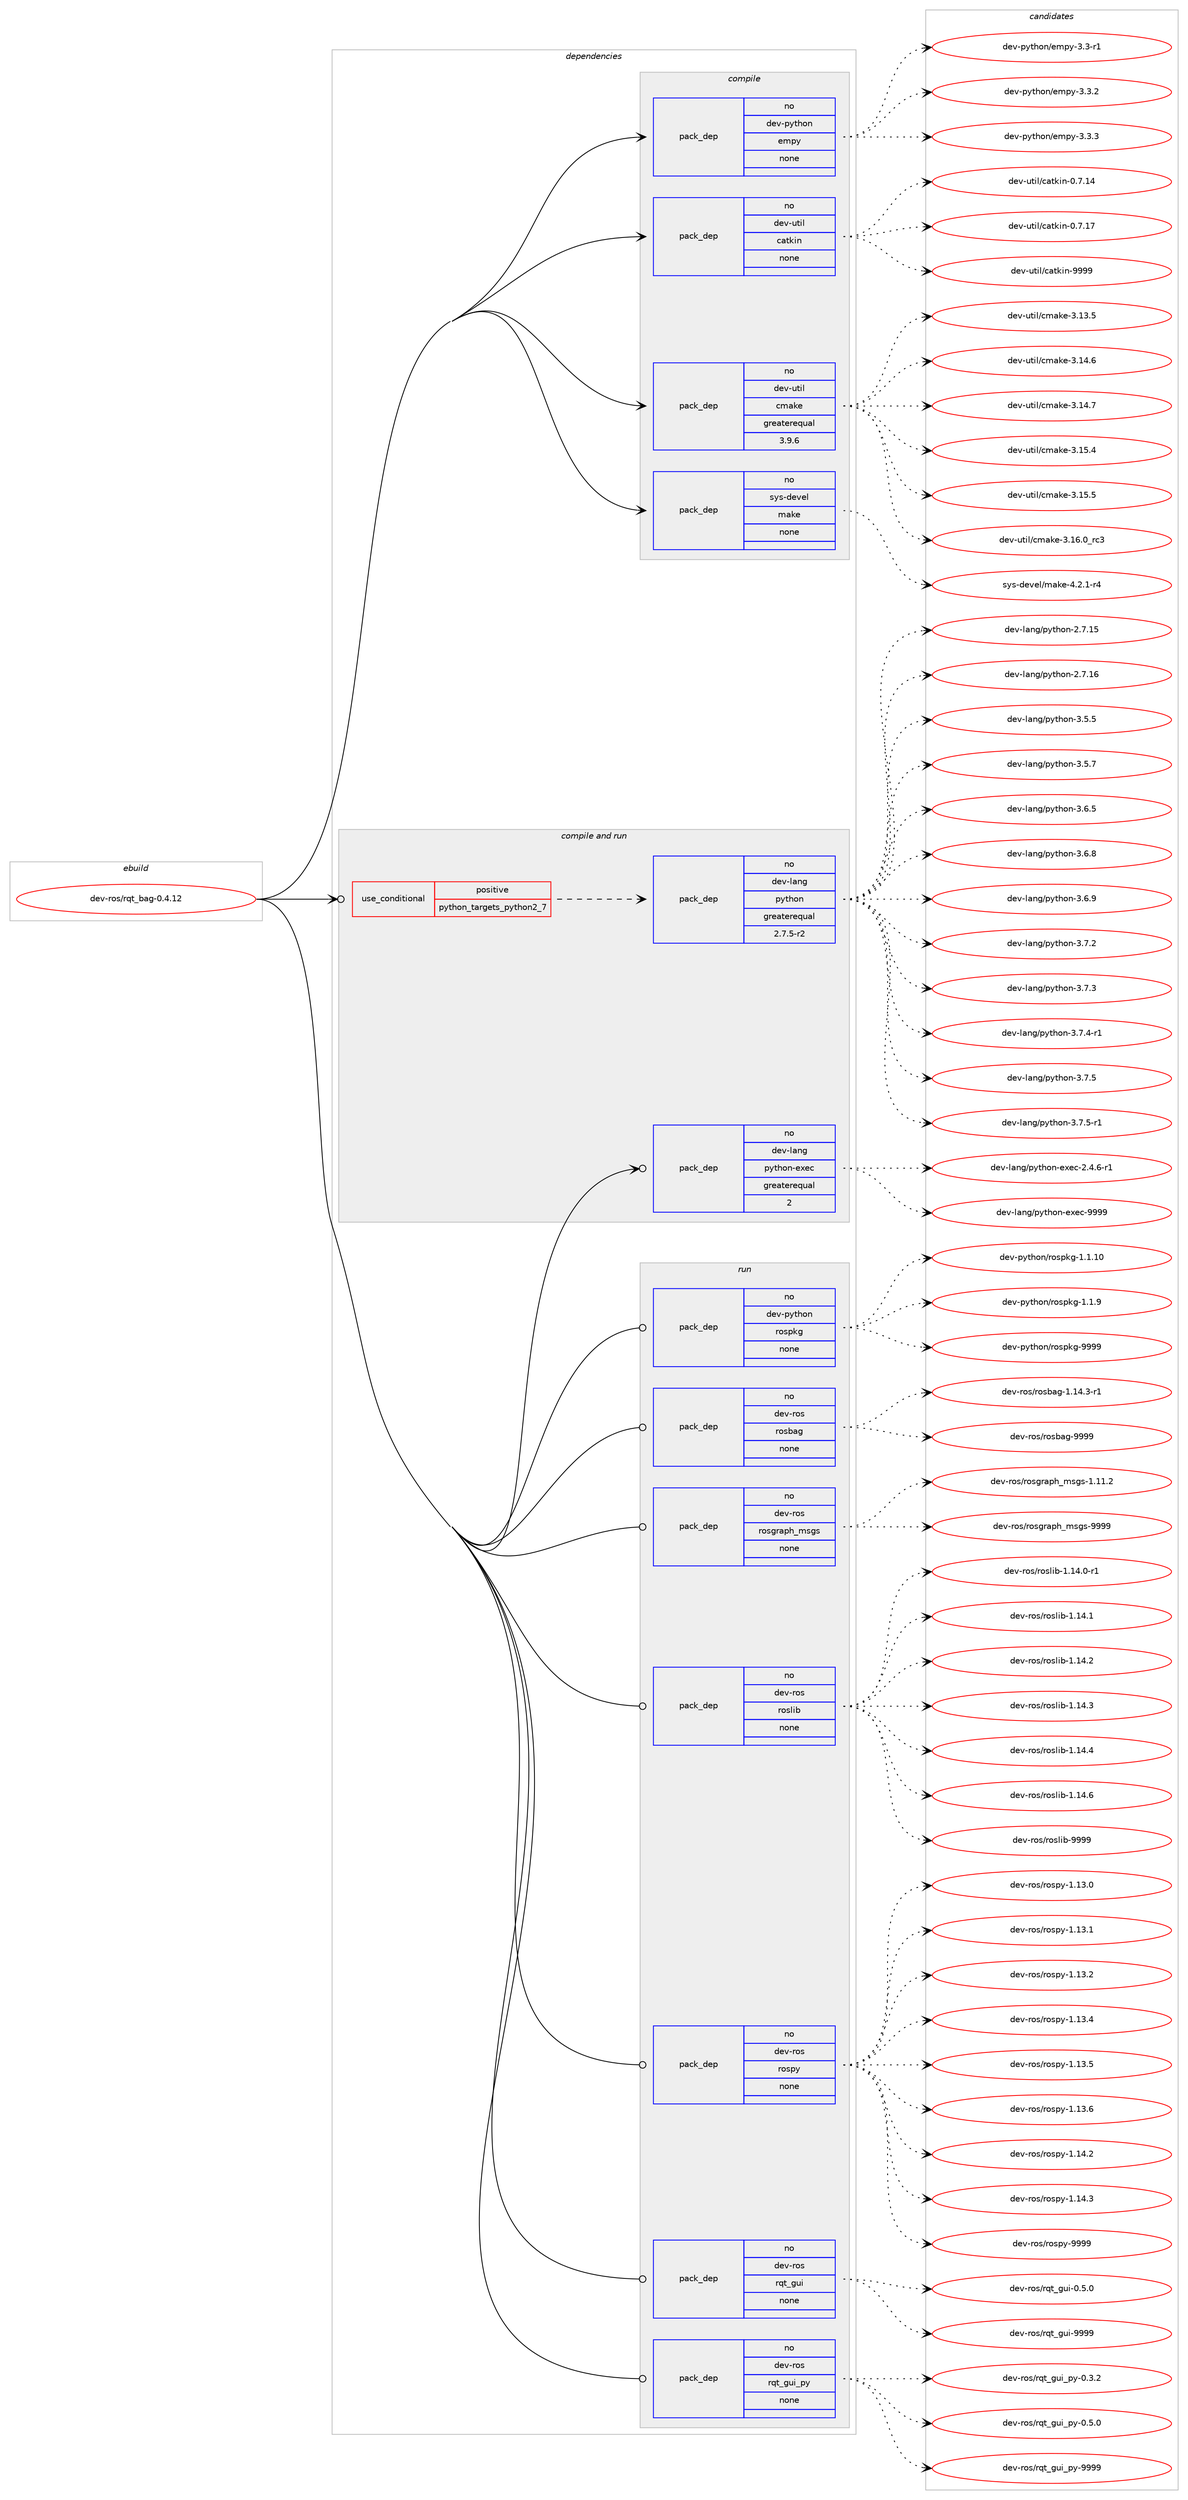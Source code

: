 digraph prolog {

# *************
# Graph options
# *************

newrank=true;
concentrate=true;
compound=true;
graph [rankdir=LR,fontname=Helvetica,fontsize=10,ranksep=1.5];#, ranksep=2.5, nodesep=0.2];
edge  [arrowhead=vee];
node  [fontname=Helvetica,fontsize=10];

# **********
# The ebuild
# **********

subgraph cluster_leftcol {
color=gray;
rank=same;
label=<<i>ebuild</i>>;
id [label="dev-ros/rqt_bag-0.4.12", color=red, width=4, href="../dev-ros/rqt_bag-0.4.12.svg"];
}

# ****************
# The dependencies
# ****************

subgraph cluster_midcol {
color=gray;
label=<<i>dependencies</i>>;
subgraph cluster_compile {
fillcolor="#eeeeee";
style=filled;
label=<<i>compile</i>>;
subgraph pack497989 {
dependency665139 [label=<<TABLE BORDER="0" CELLBORDER="1" CELLSPACING="0" CELLPADDING="4" WIDTH="220"><TR><TD ROWSPAN="6" CELLPADDING="30">pack_dep</TD></TR><TR><TD WIDTH="110">no</TD></TR><TR><TD>dev-python</TD></TR><TR><TD>empy</TD></TR><TR><TD>none</TD></TR><TR><TD></TD></TR></TABLE>>, shape=none, color=blue];
}
id:e -> dependency665139:w [weight=20,style="solid",arrowhead="vee"];
subgraph pack497990 {
dependency665140 [label=<<TABLE BORDER="0" CELLBORDER="1" CELLSPACING="0" CELLPADDING="4" WIDTH="220"><TR><TD ROWSPAN="6" CELLPADDING="30">pack_dep</TD></TR><TR><TD WIDTH="110">no</TD></TR><TR><TD>dev-util</TD></TR><TR><TD>catkin</TD></TR><TR><TD>none</TD></TR><TR><TD></TD></TR></TABLE>>, shape=none, color=blue];
}
id:e -> dependency665140:w [weight=20,style="solid",arrowhead="vee"];
subgraph pack497991 {
dependency665141 [label=<<TABLE BORDER="0" CELLBORDER="1" CELLSPACING="0" CELLPADDING="4" WIDTH="220"><TR><TD ROWSPAN="6" CELLPADDING="30">pack_dep</TD></TR><TR><TD WIDTH="110">no</TD></TR><TR><TD>dev-util</TD></TR><TR><TD>cmake</TD></TR><TR><TD>greaterequal</TD></TR><TR><TD>3.9.6</TD></TR></TABLE>>, shape=none, color=blue];
}
id:e -> dependency665141:w [weight=20,style="solid",arrowhead="vee"];
subgraph pack497992 {
dependency665142 [label=<<TABLE BORDER="0" CELLBORDER="1" CELLSPACING="0" CELLPADDING="4" WIDTH="220"><TR><TD ROWSPAN="6" CELLPADDING="30">pack_dep</TD></TR><TR><TD WIDTH="110">no</TD></TR><TR><TD>sys-devel</TD></TR><TR><TD>make</TD></TR><TR><TD>none</TD></TR><TR><TD></TD></TR></TABLE>>, shape=none, color=blue];
}
id:e -> dependency665142:w [weight=20,style="solid",arrowhead="vee"];
}
subgraph cluster_compileandrun {
fillcolor="#eeeeee";
style=filled;
label=<<i>compile and run</i>>;
subgraph cond155244 {
dependency665143 [label=<<TABLE BORDER="0" CELLBORDER="1" CELLSPACING="0" CELLPADDING="4"><TR><TD ROWSPAN="3" CELLPADDING="10">use_conditional</TD></TR><TR><TD>positive</TD></TR><TR><TD>python_targets_python2_7</TD></TR></TABLE>>, shape=none, color=red];
subgraph pack497993 {
dependency665144 [label=<<TABLE BORDER="0" CELLBORDER="1" CELLSPACING="0" CELLPADDING="4" WIDTH="220"><TR><TD ROWSPAN="6" CELLPADDING="30">pack_dep</TD></TR><TR><TD WIDTH="110">no</TD></TR><TR><TD>dev-lang</TD></TR><TR><TD>python</TD></TR><TR><TD>greaterequal</TD></TR><TR><TD>2.7.5-r2</TD></TR></TABLE>>, shape=none, color=blue];
}
dependency665143:e -> dependency665144:w [weight=20,style="dashed",arrowhead="vee"];
}
id:e -> dependency665143:w [weight=20,style="solid",arrowhead="odotvee"];
subgraph pack497994 {
dependency665145 [label=<<TABLE BORDER="0" CELLBORDER="1" CELLSPACING="0" CELLPADDING="4" WIDTH="220"><TR><TD ROWSPAN="6" CELLPADDING="30">pack_dep</TD></TR><TR><TD WIDTH="110">no</TD></TR><TR><TD>dev-lang</TD></TR><TR><TD>python-exec</TD></TR><TR><TD>greaterequal</TD></TR><TR><TD>2</TD></TR></TABLE>>, shape=none, color=blue];
}
id:e -> dependency665145:w [weight=20,style="solid",arrowhead="odotvee"];
}
subgraph cluster_run {
fillcolor="#eeeeee";
style=filled;
label=<<i>run</i>>;
subgraph pack497995 {
dependency665146 [label=<<TABLE BORDER="0" CELLBORDER="1" CELLSPACING="0" CELLPADDING="4" WIDTH="220"><TR><TD ROWSPAN="6" CELLPADDING="30">pack_dep</TD></TR><TR><TD WIDTH="110">no</TD></TR><TR><TD>dev-python</TD></TR><TR><TD>rospkg</TD></TR><TR><TD>none</TD></TR><TR><TD></TD></TR></TABLE>>, shape=none, color=blue];
}
id:e -> dependency665146:w [weight=20,style="solid",arrowhead="odot"];
subgraph pack497996 {
dependency665147 [label=<<TABLE BORDER="0" CELLBORDER="1" CELLSPACING="0" CELLPADDING="4" WIDTH="220"><TR><TD ROWSPAN="6" CELLPADDING="30">pack_dep</TD></TR><TR><TD WIDTH="110">no</TD></TR><TR><TD>dev-ros</TD></TR><TR><TD>rosbag</TD></TR><TR><TD>none</TD></TR><TR><TD></TD></TR></TABLE>>, shape=none, color=blue];
}
id:e -> dependency665147:w [weight=20,style="solid",arrowhead="odot"];
subgraph pack497997 {
dependency665148 [label=<<TABLE BORDER="0" CELLBORDER="1" CELLSPACING="0" CELLPADDING="4" WIDTH="220"><TR><TD ROWSPAN="6" CELLPADDING="30">pack_dep</TD></TR><TR><TD WIDTH="110">no</TD></TR><TR><TD>dev-ros</TD></TR><TR><TD>rosgraph_msgs</TD></TR><TR><TD>none</TD></TR><TR><TD></TD></TR></TABLE>>, shape=none, color=blue];
}
id:e -> dependency665148:w [weight=20,style="solid",arrowhead="odot"];
subgraph pack497998 {
dependency665149 [label=<<TABLE BORDER="0" CELLBORDER="1" CELLSPACING="0" CELLPADDING="4" WIDTH="220"><TR><TD ROWSPAN="6" CELLPADDING="30">pack_dep</TD></TR><TR><TD WIDTH="110">no</TD></TR><TR><TD>dev-ros</TD></TR><TR><TD>roslib</TD></TR><TR><TD>none</TD></TR><TR><TD></TD></TR></TABLE>>, shape=none, color=blue];
}
id:e -> dependency665149:w [weight=20,style="solid",arrowhead="odot"];
subgraph pack497999 {
dependency665150 [label=<<TABLE BORDER="0" CELLBORDER="1" CELLSPACING="0" CELLPADDING="4" WIDTH="220"><TR><TD ROWSPAN="6" CELLPADDING="30">pack_dep</TD></TR><TR><TD WIDTH="110">no</TD></TR><TR><TD>dev-ros</TD></TR><TR><TD>rospy</TD></TR><TR><TD>none</TD></TR><TR><TD></TD></TR></TABLE>>, shape=none, color=blue];
}
id:e -> dependency665150:w [weight=20,style="solid",arrowhead="odot"];
subgraph pack498000 {
dependency665151 [label=<<TABLE BORDER="0" CELLBORDER="1" CELLSPACING="0" CELLPADDING="4" WIDTH="220"><TR><TD ROWSPAN="6" CELLPADDING="30">pack_dep</TD></TR><TR><TD WIDTH="110">no</TD></TR><TR><TD>dev-ros</TD></TR><TR><TD>rqt_gui</TD></TR><TR><TD>none</TD></TR><TR><TD></TD></TR></TABLE>>, shape=none, color=blue];
}
id:e -> dependency665151:w [weight=20,style="solid",arrowhead="odot"];
subgraph pack498001 {
dependency665152 [label=<<TABLE BORDER="0" CELLBORDER="1" CELLSPACING="0" CELLPADDING="4" WIDTH="220"><TR><TD ROWSPAN="6" CELLPADDING="30">pack_dep</TD></TR><TR><TD WIDTH="110">no</TD></TR><TR><TD>dev-ros</TD></TR><TR><TD>rqt_gui_py</TD></TR><TR><TD>none</TD></TR><TR><TD></TD></TR></TABLE>>, shape=none, color=blue];
}
id:e -> dependency665152:w [weight=20,style="solid",arrowhead="odot"];
}
}

# **************
# The candidates
# **************

subgraph cluster_choices {
rank=same;
color=gray;
label=<<i>candidates</i>>;

subgraph choice497989 {
color=black;
nodesep=1;
choice1001011184511212111610411111047101109112121455146514511449 [label="dev-python/empy-3.3-r1", color=red, width=4,href="../dev-python/empy-3.3-r1.svg"];
choice1001011184511212111610411111047101109112121455146514650 [label="dev-python/empy-3.3.2", color=red, width=4,href="../dev-python/empy-3.3.2.svg"];
choice1001011184511212111610411111047101109112121455146514651 [label="dev-python/empy-3.3.3", color=red, width=4,href="../dev-python/empy-3.3.3.svg"];
dependency665139:e -> choice1001011184511212111610411111047101109112121455146514511449:w [style=dotted,weight="100"];
dependency665139:e -> choice1001011184511212111610411111047101109112121455146514650:w [style=dotted,weight="100"];
dependency665139:e -> choice1001011184511212111610411111047101109112121455146514651:w [style=dotted,weight="100"];
}
subgraph choice497990 {
color=black;
nodesep=1;
choice1001011184511711610510847999711610710511045484655464952 [label="dev-util/catkin-0.7.14", color=red, width=4,href="../dev-util/catkin-0.7.14.svg"];
choice1001011184511711610510847999711610710511045484655464955 [label="dev-util/catkin-0.7.17", color=red, width=4,href="../dev-util/catkin-0.7.17.svg"];
choice100101118451171161051084799971161071051104557575757 [label="dev-util/catkin-9999", color=red, width=4,href="../dev-util/catkin-9999.svg"];
dependency665140:e -> choice1001011184511711610510847999711610710511045484655464952:w [style=dotted,weight="100"];
dependency665140:e -> choice1001011184511711610510847999711610710511045484655464955:w [style=dotted,weight="100"];
dependency665140:e -> choice100101118451171161051084799971161071051104557575757:w [style=dotted,weight="100"];
}
subgraph choice497991 {
color=black;
nodesep=1;
choice1001011184511711610510847991099710710145514649514653 [label="dev-util/cmake-3.13.5", color=red, width=4,href="../dev-util/cmake-3.13.5.svg"];
choice1001011184511711610510847991099710710145514649524654 [label="dev-util/cmake-3.14.6", color=red, width=4,href="../dev-util/cmake-3.14.6.svg"];
choice1001011184511711610510847991099710710145514649524655 [label="dev-util/cmake-3.14.7", color=red, width=4,href="../dev-util/cmake-3.14.7.svg"];
choice1001011184511711610510847991099710710145514649534652 [label="dev-util/cmake-3.15.4", color=red, width=4,href="../dev-util/cmake-3.15.4.svg"];
choice1001011184511711610510847991099710710145514649534653 [label="dev-util/cmake-3.15.5", color=red, width=4,href="../dev-util/cmake-3.15.5.svg"];
choice1001011184511711610510847991099710710145514649544648951149951 [label="dev-util/cmake-3.16.0_rc3", color=red, width=4,href="../dev-util/cmake-3.16.0_rc3.svg"];
dependency665141:e -> choice1001011184511711610510847991099710710145514649514653:w [style=dotted,weight="100"];
dependency665141:e -> choice1001011184511711610510847991099710710145514649524654:w [style=dotted,weight="100"];
dependency665141:e -> choice1001011184511711610510847991099710710145514649524655:w [style=dotted,weight="100"];
dependency665141:e -> choice1001011184511711610510847991099710710145514649534652:w [style=dotted,weight="100"];
dependency665141:e -> choice1001011184511711610510847991099710710145514649534653:w [style=dotted,weight="100"];
dependency665141:e -> choice1001011184511711610510847991099710710145514649544648951149951:w [style=dotted,weight="100"];
}
subgraph choice497992 {
color=black;
nodesep=1;
choice1151211154510010111810110847109971071014552465046494511452 [label="sys-devel/make-4.2.1-r4", color=red, width=4,href="../sys-devel/make-4.2.1-r4.svg"];
dependency665142:e -> choice1151211154510010111810110847109971071014552465046494511452:w [style=dotted,weight="100"];
}
subgraph choice497993 {
color=black;
nodesep=1;
choice10010111845108971101034711212111610411111045504655464953 [label="dev-lang/python-2.7.15", color=red, width=4,href="../dev-lang/python-2.7.15.svg"];
choice10010111845108971101034711212111610411111045504655464954 [label="dev-lang/python-2.7.16", color=red, width=4,href="../dev-lang/python-2.7.16.svg"];
choice100101118451089711010347112121116104111110455146534653 [label="dev-lang/python-3.5.5", color=red, width=4,href="../dev-lang/python-3.5.5.svg"];
choice100101118451089711010347112121116104111110455146534655 [label="dev-lang/python-3.5.7", color=red, width=4,href="../dev-lang/python-3.5.7.svg"];
choice100101118451089711010347112121116104111110455146544653 [label="dev-lang/python-3.6.5", color=red, width=4,href="../dev-lang/python-3.6.5.svg"];
choice100101118451089711010347112121116104111110455146544656 [label="dev-lang/python-3.6.8", color=red, width=4,href="../dev-lang/python-3.6.8.svg"];
choice100101118451089711010347112121116104111110455146544657 [label="dev-lang/python-3.6.9", color=red, width=4,href="../dev-lang/python-3.6.9.svg"];
choice100101118451089711010347112121116104111110455146554650 [label="dev-lang/python-3.7.2", color=red, width=4,href="../dev-lang/python-3.7.2.svg"];
choice100101118451089711010347112121116104111110455146554651 [label="dev-lang/python-3.7.3", color=red, width=4,href="../dev-lang/python-3.7.3.svg"];
choice1001011184510897110103471121211161041111104551465546524511449 [label="dev-lang/python-3.7.4-r1", color=red, width=4,href="../dev-lang/python-3.7.4-r1.svg"];
choice100101118451089711010347112121116104111110455146554653 [label="dev-lang/python-3.7.5", color=red, width=4,href="../dev-lang/python-3.7.5.svg"];
choice1001011184510897110103471121211161041111104551465546534511449 [label="dev-lang/python-3.7.5-r1", color=red, width=4,href="../dev-lang/python-3.7.5-r1.svg"];
dependency665144:e -> choice10010111845108971101034711212111610411111045504655464953:w [style=dotted,weight="100"];
dependency665144:e -> choice10010111845108971101034711212111610411111045504655464954:w [style=dotted,weight="100"];
dependency665144:e -> choice100101118451089711010347112121116104111110455146534653:w [style=dotted,weight="100"];
dependency665144:e -> choice100101118451089711010347112121116104111110455146534655:w [style=dotted,weight="100"];
dependency665144:e -> choice100101118451089711010347112121116104111110455146544653:w [style=dotted,weight="100"];
dependency665144:e -> choice100101118451089711010347112121116104111110455146544656:w [style=dotted,weight="100"];
dependency665144:e -> choice100101118451089711010347112121116104111110455146544657:w [style=dotted,weight="100"];
dependency665144:e -> choice100101118451089711010347112121116104111110455146554650:w [style=dotted,weight="100"];
dependency665144:e -> choice100101118451089711010347112121116104111110455146554651:w [style=dotted,weight="100"];
dependency665144:e -> choice1001011184510897110103471121211161041111104551465546524511449:w [style=dotted,weight="100"];
dependency665144:e -> choice100101118451089711010347112121116104111110455146554653:w [style=dotted,weight="100"];
dependency665144:e -> choice1001011184510897110103471121211161041111104551465546534511449:w [style=dotted,weight="100"];
}
subgraph choice497994 {
color=black;
nodesep=1;
choice10010111845108971101034711212111610411111045101120101994550465246544511449 [label="dev-lang/python-exec-2.4.6-r1", color=red, width=4,href="../dev-lang/python-exec-2.4.6-r1.svg"];
choice10010111845108971101034711212111610411111045101120101994557575757 [label="dev-lang/python-exec-9999", color=red, width=4,href="../dev-lang/python-exec-9999.svg"];
dependency665145:e -> choice10010111845108971101034711212111610411111045101120101994550465246544511449:w [style=dotted,weight="100"];
dependency665145:e -> choice10010111845108971101034711212111610411111045101120101994557575757:w [style=dotted,weight="100"];
}
subgraph choice497995 {
color=black;
nodesep=1;
choice100101118451121211161041111104711411111511210710345494649464948 [label="dev-python/rospkg-1.1.10", color=red, width=4,href="../dev-python/rospkg-1.1.10.svg"];
choice1001011184511212111610411111047114111115112107103454946494657 [label="dev-python/rospkg-1.1.9", color=red, width=4,href="../dev-python/rospkg-1.1.9.svg"];
choice10010111845112121116104111110471141111151121071034557575757 [label="dev-python/rospkg-9999", color=red, width=4,href="../dev-python/rospkg-9999.svg"];
dependency665146:e -> choice100101118451121211161041111104711411111511210710345494649464948:w [style=dotted,weight="100"];
dependency665146:e -> choice1001011184511212111610411111047114111115112107103454946494657:w [style=dotted,weight="100"];
dependency665146:e -> choice10010111845112121116104111110471141111151121071034557575757:w [style=dotted,weight="100"];
}
subgraph choice497996 {
color=black;
nodesep=1;
choice10010111845114111115471141111159897103454946495246514511449 [label="dev-ros/rosbag-1.14.3-r1", color=red, width=4,href="../dev-ros/rosbag-1.14.3-r1.svg"];
choice100101118451141111154711411111598971034557575757 [label="dev-ros/rosbag-9999", color=red, width=4,href="../dev-ros/rosbag-9999.svg"];
dependency665147:e -> choice10010111845114111115471141111159897103454946495246514511449:w [style=dotted,weight="100"];
dependency665147:e -> choice100101118451141111154711411111598971034557575757:w [style=dotted,weight="100"];
}
subgraph choice497997 {
color=black;
nodesep=1;
choice1001011184511411111547114111115103114971121049510911510311545494649494650 [label="dev-ros/rosgraph_msgs-1.11.2", color=red, width=4,href="../dev-ros/rosgraph_msgs-1.11.2.svg"];
choice100101118451141111154711411111510311497112104951091151031154557575757 [label="dev-ros/rosgraph_msgs-9999", color=red, width=4,href="../dev-ros/rosgraph_msgs-9999.svg"];
dependency665148:e -> choice1001011184511411111547114111115103114971121049510911510311545494649494650:w [style=dotted,weight="100"];
dependency665148:e -> choice100101118451141111154711411111510311497112104951091151031154557575757:w [style=dotted,weight="100"];
}
subgraph choice497998 {
color=black;
nodesep=1;
choice100101118451141111154711411111510810598454946495246484511449 [label="dev-ros/roslib-1.14.0-r1", color=red, width=4,href="../dev-ros/roslib-1.14.0-r1.svg"];
choice10010111845114111115471141111151081059845494649524649 [label="dev-ros/roslib-1.14.1", color=red, width=4,href="../dev-ros/roslib-1.14.1.svg"];
choice10010111845114111115471141111151081059845494649524650 [label="dev-ros/roslib-1.14.2", color=red, width=4,href="../dev-ros/roslib-1.14.2.svg"];
choice10010111845114111115471141111151081059845494649524651 [label="dev-ros/roslib-1.14.3", color=red, width=4,href="../dev-ros/roslib-1.14.3.svg"];
choice10010111845114111115471141111151081059845494649524652 [label="dev-ros/roslib-1.14.4", color=red, width=4,href="../dev-ros/roslib-1.14.4.svg"];
choice10010111845114111115471141111151081059845494649524654 [label="dev-ros/roslib-1.14.6", color=red, width=4,href="../dev-ros/roslib-1.14.6.svg"];
choice1001011184511411111547114111115108105984557575757 [label="dev-ros/roslib-9999", color=red, width=4,href="../dev-ros/roslib-9999.svg"];
dependency665149:e -> choice100101118451141111154711411111510810598454946495246484511449:w [style=dotted,weight="100"];
dependency665149:e -> choice10010111845114111115471141111151081059845494649524649:w [style=dotted,weight="100"];
dependency665149:e -> choice10010111845114111115471141111151081059845494649524650:w [style=dotted,weight="100"];
dependency665149:e -> choice10010111845114111115471141111151081059845494649524651:w [style=dotted,weight="100"];
dependency665149:e -> choice10010111845114111115471141111151081059845494649524652:w [style=dotted,weight="100"];
dependency665149:e -> choice10010111845114111115471141111151081059845494649524654:w [style=dotted,weight="100"];
dependency665149:e -> choice1001011184511411111547114111115108105984557575757:w [style=dotted,weight="100"];
}
subgraph choice497999 {
color=black;
nodesep=1;
choice100101118451141111154711411111511212145494649514648 [label="dev-ros/rospy-1.13.0", color=red, width=4,href="../dev-ros/rospy-1.13.0.svg"];
choice100101118451141111154711411111511212145494649514649 [label="dev-ros/rospy-1.13.1", color=red, width=4,href="../dev-ros/rospy-1.13.1.svg"];
choice100101118451141111154711411111511212145494649514650 [label="dev-ros/rospy-1.13.2", color=red, width=4,href="../dev-ros/rospy-1.13.2.svg"];
choice100101118451141111154711411111511212145494649514652 [label="dev-ros/rospy-1.13.4", color=red, width=4,href="../dev-ros/rospy-1.13.4.svg"];
choice100101118451141111154711411111511212145494649514653 [label="dev-ros/rospy-1.13.5", color=red, width=4,href="../dev-ros/rospy-1.13.5.svg"];
choice100101118451141111154711411111511212145494649514654 [label="dev-ros/rospy-1.13.6", color=red, width=4,href="../dev-ros/rospy-1.13.6.svg"];
choice100101118451141111154711411111511212145494649524650 [label="dev-ros/rospy-1.14.2", color=red, width=4,href="../dev-ros/rospy-1.14.2.svg"];
choice100101118451141111154711411111511212145494649524651 [label="dev-ros/rospy-1.14.3", color=red, width=4,href="../dev-ros/rospy-1.14.3.svg"];
choice10010111845114111115471141111151121214557575757 [label="dev-ros/rospy-9999", color=red, width=4,href="../dev-ros/rospy-9999.svg"];
dependency665150:e -> choice100101118451141111154711411111511212145494649514648:w [style=dotted,weight="100"];
dependency665150:e -> choice100101118451141111154711411111511212145494649514649:w [style=dotted,weight="100"];
dependency665150:e -> choice100101118451141111154711411111511212145494649514650:w [style=dotted,weight="100"];
dependency665150:e -> choice100101118451141111154711411111511212145494649514652:w [style=dotted,weight="100"];
dependency665150:e -> choice100101118451141111154711411111511212145494649514653:w [style=dotted,weight="100"];
dependency665150:e -> choice100101118451141111154711411111511212145494649514654:w [style=dotted,weight="100"];
dependency665150:e -> choice100101118451141111154711411111511212145494649524650:w [style=dotted,weight="100"];
dependency665150:e -> choice100101118451141111154711411111511212145494649524651:w [style=dotted,weight="100"];
dependency665150:e -> choice10010111845114111115471141111151121214557575757:w [style=dotted,weight="100"];
}
subgraph choice498000 {
color=black;
nodesep=1;
choice100101118451141111154711411311695103117105454846534648 [label="dev-ros/rqt_gui-0.5.0", color=red, width=4,href="../dev-ros/rqt_gui-0.5.0.svg"];
choice1001011184511411111547114113116951031171054557575757 [label="dev-ros/rqt_gui-9999", color=red, width=4,href="../dev-ros/rqt_gui-9999.svg"];
dependency665151:e -> choice100101118451141111154711411311695103117105454846534648:w [style=dotted,weight="100"];
dependency665151:e -> choice1001011184511411111547114113116951031171054557575757:w [style=dotted,weight="100"];
}
subgraph choice498001 {
color=black;
nodesep=1;
choice10010111845114111115471141131169510311710595112121454846514650 [label="dev-ros/rqt_gui_py-0.3.2", color=red, width=4,href="../dev-ros/rqt_gui_py-0.3.2.svg"];
choice10010111845114111115471141131169510311710595112121454846534648 [label="dev-ros/rqt_gui_py-0.5.0", color=red, width=4,href="../dev-ros/rqt_gui_py-0.5.0.svg"];
choice100101118451141111154711411311695103117105951121214557575757 [label="dev-ros/rqt_gui_py-9999", color=red, width=4,href="../dev-ros/rqt_gui_py-9999.svg"];
dependency665152:e -> choice10010111845114111115471141131169510311710595112121454846514650:w [style=dotted,weight="100"];
dependency665152:e -> choice10010111845114111115471141131169510311710595112121454846534648:w [style=dotted,weight="100"];
dependency665152:e -> choice100101118451141111154711411311695103117105951121214557575757:w [style=dotted,weight="100"];
}
}

}
